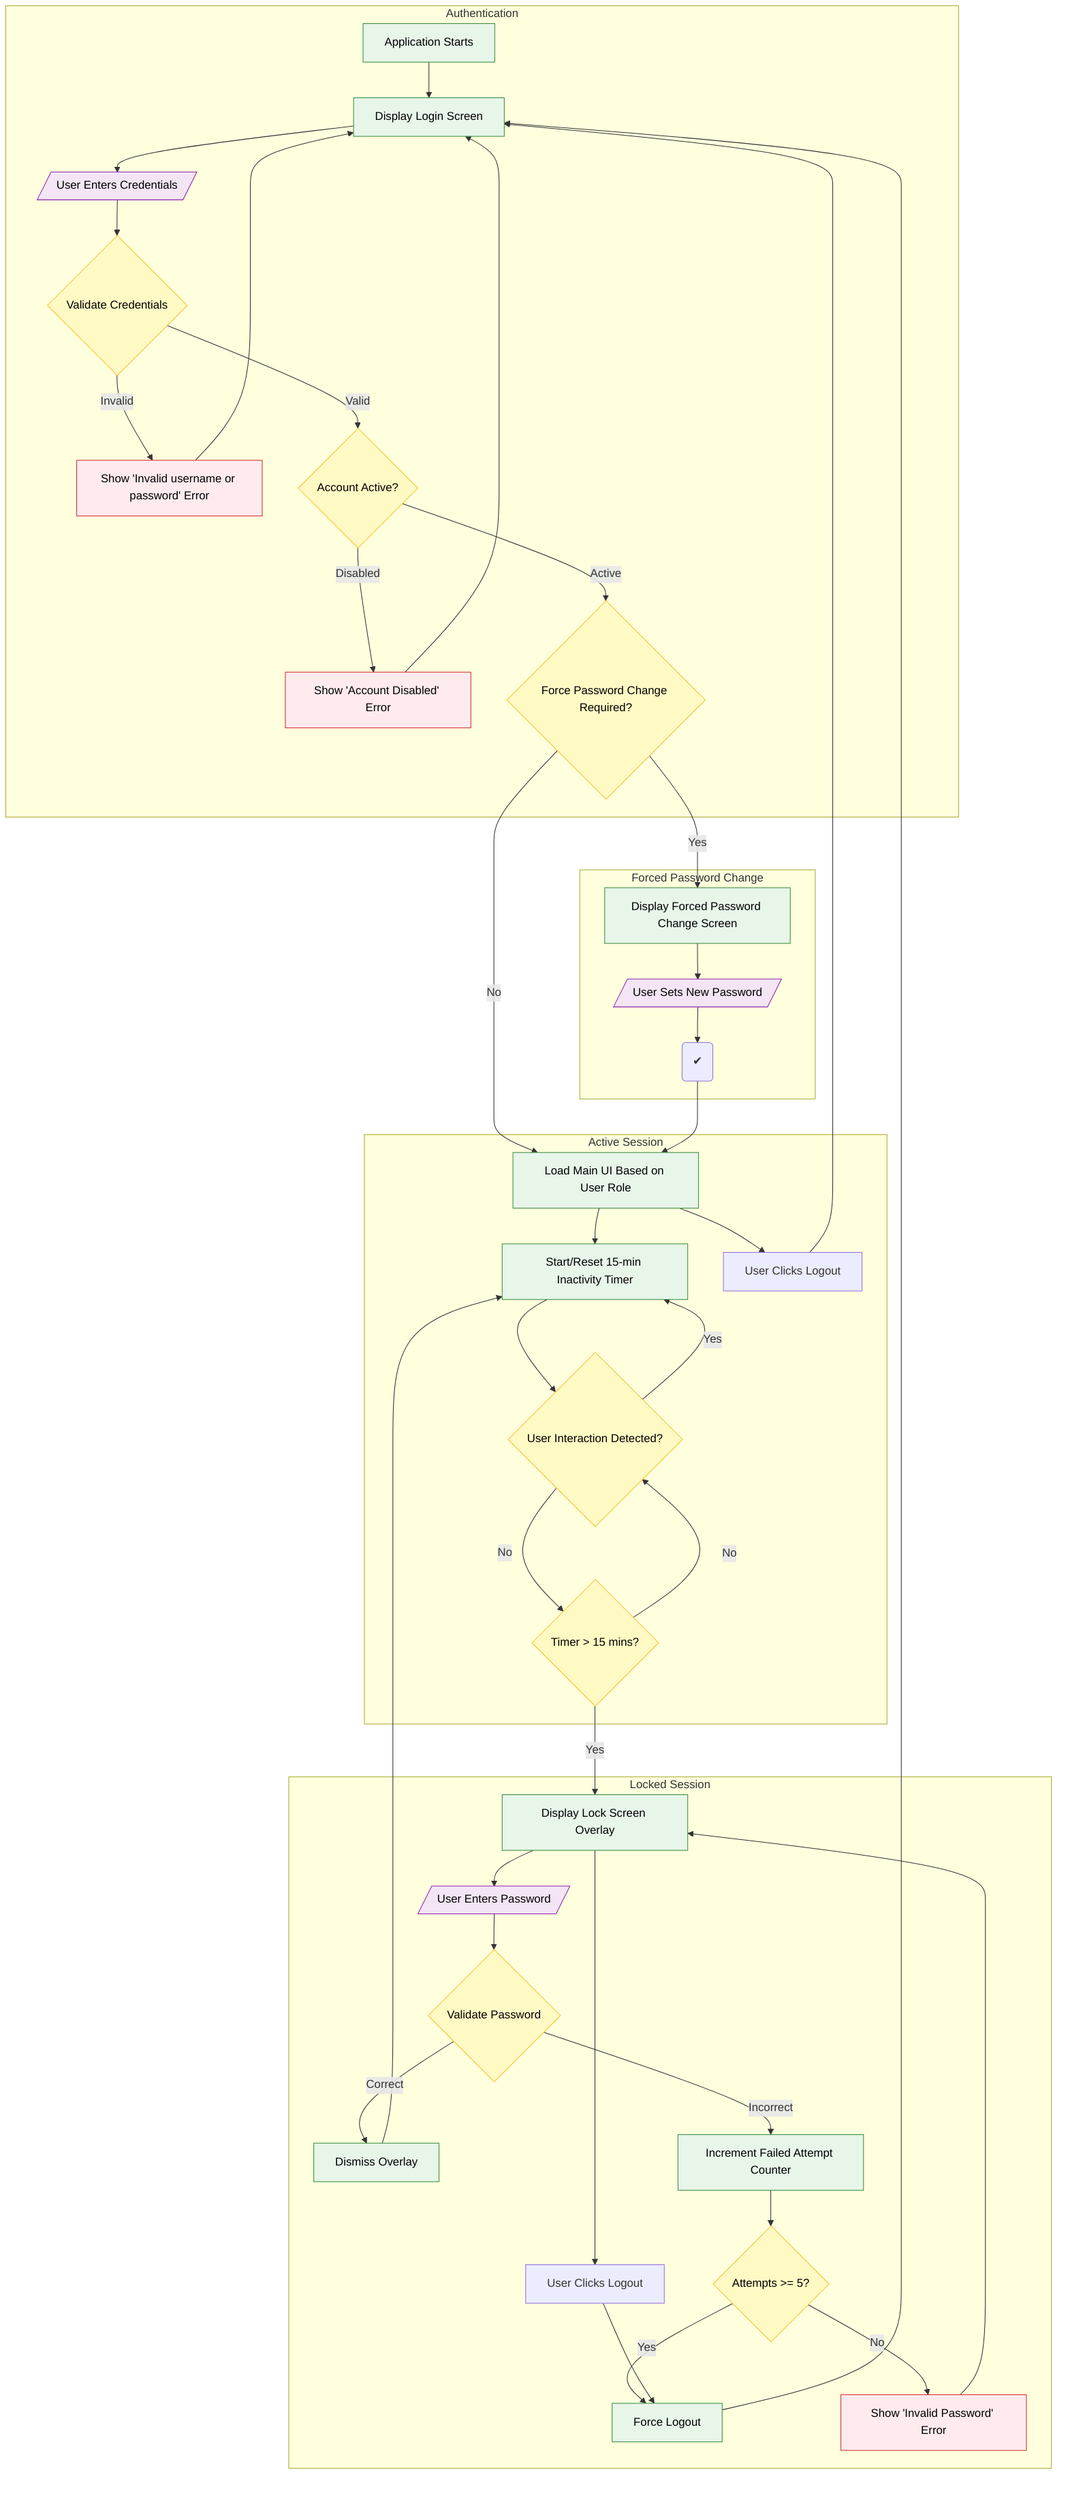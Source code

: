 flowchart TD
    subgraph Authentication
        A[Application Starts] --> B[Display Login Screen]
        B --> C[/User Enters Credentials/]
        C --> D{Validate Credentials}
        D -->|Invalid| E[Show 'Invalid username or password' Error]
        E --> B
        D -->|Valid| F{Account Active?}
        F -->|Disabled| G[Show 'Account Disabled' Error]
        G --> B
        F -->|Active| H{Force Password Change Required?}
    end

    subgraph Forced Password Change
        H -->|Yes| I[Display Forced Password Change Screen]
        I --> J[/User Sets New Password/]
        J --> H_END(✔)
    end

    subgraph Active Session
        H -->|No| K[Load Main UI Based on User Role]
        H_END --> K
        K --> L[Start/Reset 15-min Inactivity Timer]
        L --> M{User Interaction Detected?}
        M -- Yes --> L
        M -- No --> N{Timer > 15 mins?}
        N -- No --> M
        K --> LOGOUT[User Clicks Logout]
        LOGOUT --> B
    end

    subgraph Locked Session
        N -- Yes --> O[Display Lock Screen Overlay]
        O --> P[/User Enters Password/]
        P --> Q{Validate Password}
        Q -->|Correct| R[Dismiss Overlay]
        R --> L
        Q -->|Incorrect| S[Increment Failed Attempt Counter]
        S --> T{Attempts >= 5?}
        T -- Yes --> U[Force Logout]
        U --> B
        T -- No --> V[Show 'Invalid Password' Error]
        V --> O
        O --> LOCK_LOGOUT[User Clicks Logout]
        LOCK_LOGOUT --> U
    end

    %% Styling
    classDef process fill:#e3f2fd,stroke:#2196f3,color:#000
    classDef decision fill:#fff9c4,stroke:#fbc02d,color:#000
    classDef io fill:#f3e5f5,stroke:#8e24aa,color:#000
    classDef error fill:#ffebee,stroke:#d32f2f,color:#000
    classDef startend fill:#e8f5e9,stroke:#388e3c,color:#000

    class A,B,I,K,L,O,R,S,U startend
    class C,J,P io
    class D,F,H,M,N,Q,T decision
    class E,G,V error